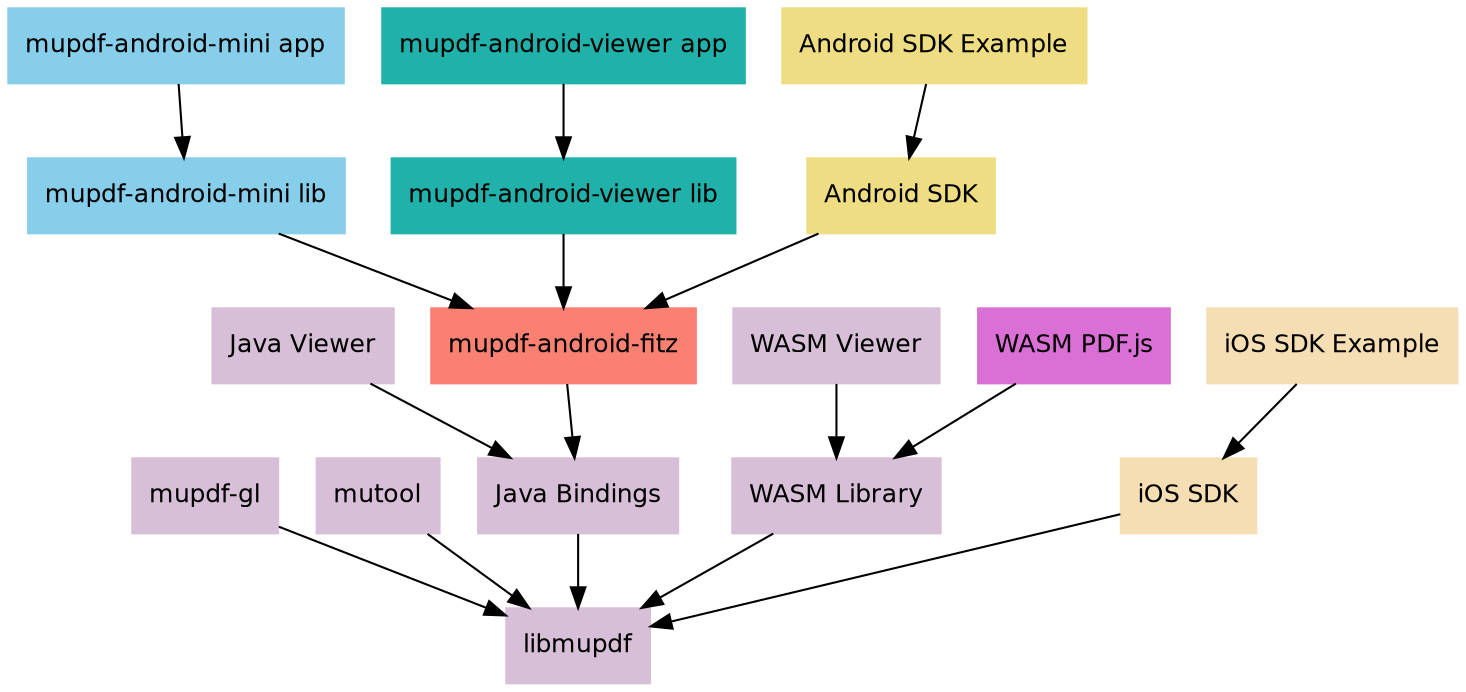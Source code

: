 digraph Ecosystem {
	node [shape=box,style=filled,fontname=Helvetica,fontsize=12];

	node [color=thistle];
	"mupdf-gl" -> "libmupdf";
	"mutool" -> "libmupdf";
	"Java Bindings" -> "libmupdf";
	"Java Viewer" -> "Java Bindings";
	"WASM Library" -> "libmupdf";
	"WASM Viewer" -> "WASM Library";

	node [color=orchid]
	"WASM PDF.js" -> "WASM Library";

	node [color=salmon];
	"mupdf-android-fitz" -> "Java Bindings";

	node [color=skyblue];
	"mupdf-android-mini lib" -> "mupdf-android-fitz";
	"mupdf-android-mini app" -> "mupdf-android-mini lib"

	node [color=lightseagreen];
	"mupdf-android-viewer lib" -> "mupdf-android-fitz";
	"mupdf-android-viewer app" -> "mupdf-android-viewer lib";

	node [color=lightgoldenrod];
	"Android SDK" -> "mupdf-android-fitz";
	"Android SDK Example" -> "Android SDK";

	node [color=wheat];
	"iOS SDK" -> "libmupdf";
	"iOS SDK Example" -> "iOS SDK";

	// { rank=same; "iOS SDK Example"; "Android SDK Example"; }
	// { rank=same; "iOS SDK"; "Android SDK"; }
}
